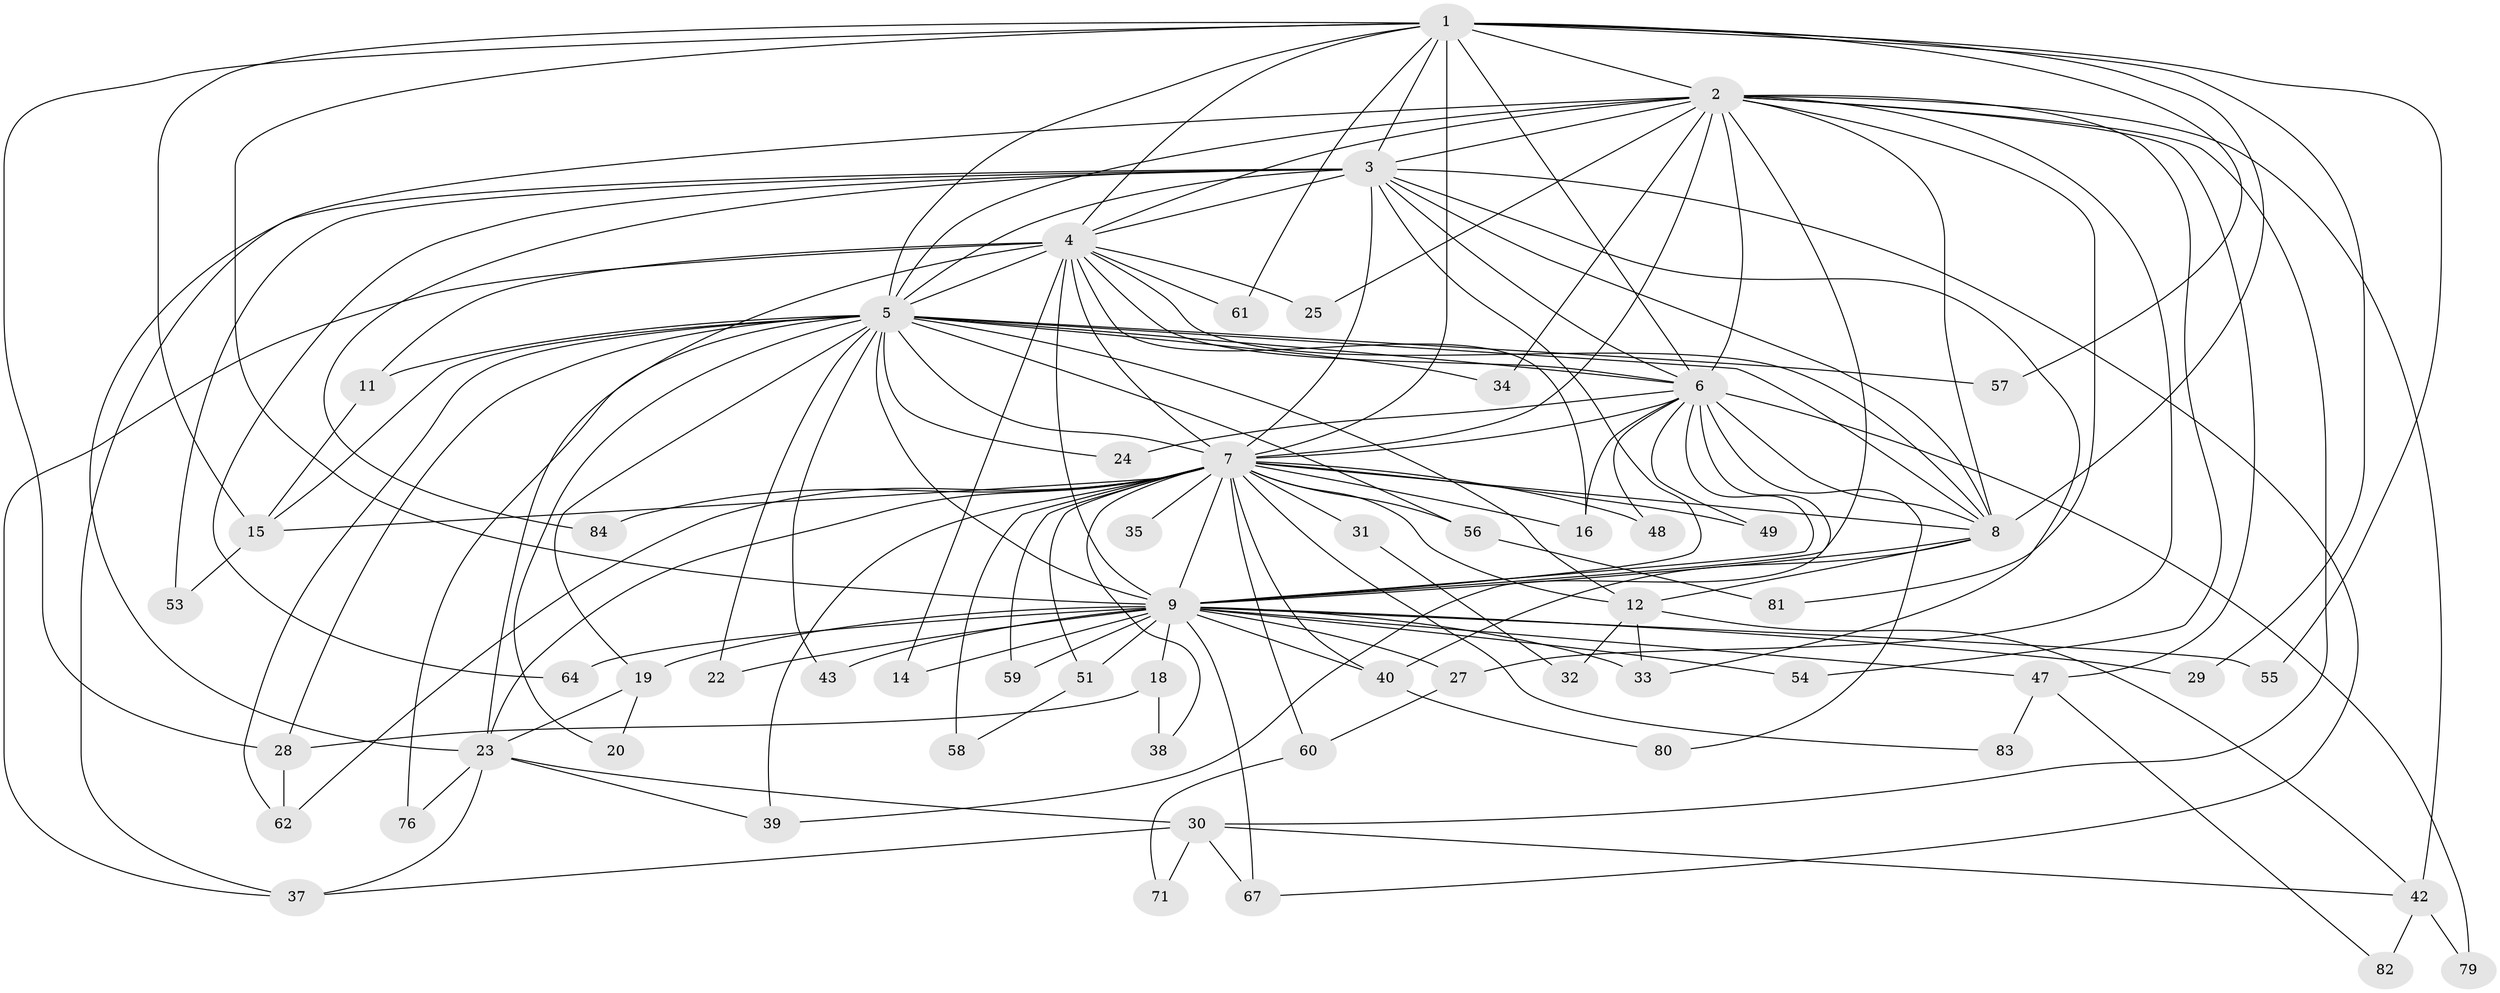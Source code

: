 // original degree distribution, {15: 0.023809523809523808, 19: 0.023809523809523808, 16: 0.011904761904761904, 17: 0.011904761904761904, 24: 0.011904761904761904, 11: 0.011904761904761904, 25: 0.011904761904761904, 26: 0.011904761904761904, 3: 0.20238095238095238, 6: 0.023809523809523808, 2: 0.5357142857142857, 5: 0.023809523809523808, 4: 0.08333333333333333, 8: 0.011904761904761904}
// Generated by graph-tools (version 1.1) at 2025/10/02/27/25 16:10:56]
// undirected, 60 vertices, 150 edges
graph export_dot {
graph [start="1"]
  node [color=gray90,style=filled];
  1 [super="+13"];
  2 [super="+72"];
  3 [super="+44"];
  4 [super="+77"];
  5 [super="+26"];
  6 [super="+45"];
  7 [super="+10"];
  8 [super="+50"];
  9 [super="+17"];
  11 [super="+21"];
  12 [super="+41"];
  14;
  15 [super="+65"];
  16;
  18 [super="+73"];
  19 [super="+70"];
  20;
  22;
  23 [super="+78"];
  24;
  25;
  27;
  28 [super="+66"];
  29;
  30 [super="+74"];
  31 [super="+36"];
  32;
  33;
  34;
  35;
  37 [super="+46"];
  38;
  39 [super="+68"];
  40 [super="+63"];
  42 [super="+52"];
  43;
  47;
  48;
  49;
  51;
  53;
  54;
  55;
  56;
  57;
  58 [super="+75"];
  59;
  60 [super="+69"];
  61;
  62;
  64;
  67;
  71;
  76;
  79;
  80;
  81;
  82;
  83;
  84;
  1 -- 2;
  1 -- 3;
  1 -- 4;
  1 -- 5;
  1 -- 6;
  1 -- 7 [weight=3];
  1 -- 8;
  1 -- 9;
  1 -- 28;
  1 -- 29;
  1 -- 55;
  1 -- 57;
  1 -- 61;
  1 -- 15;
  2 -- 3;
  2 -- 4;
  2 -- 5 [weight=2];
  2 -- 6;
  2 -- 7 [weight=2];
  2 -- 8;
  2 -- 9;
  2 -- 25;
  2 -- 27;
  2 -- 30;
  2 -- 34;
  2 -- 42;
  2 -- 47;
  2 -- 54;
  2 -- 81;
  2 -- 37;
  3 -- 4;
  3 -- 5;
  3 -- 6;
  3 -- 7 [weight=3];
  3 -- 8;
  3 -- 9;
  3 -- 23;
  3 -- 33;
  3 -- 53;
  3 -- 64;
  3 -- 67;
  3 -- 84;
  4 -- 5;
  4 -- 6;
  4 -- 7 [weight=3];
  4 -- 8;
  4 -- 9;
  4 -- 11;
  4 -- 14;
  4 -- 16;
  4 -- 25;
  4 -- 37;
  4 -- 61;
  4 -- 23;
  5 -- 6;
  5 -- 7 [weight=2];
  5 -- 8;
  5 -- 9;
  5 -- 11;
  5 -- 12;
  5 -- 15;
  5 -- 19;
  5 -- 20;
  5 -- 22;
  5 -- 24;
  5 -- 28;
  5 -- 34;
  5 -- 43;
  5 -- 56;
  5 -- 57;
  5 -- 62;
  5 -- 76;
  6 -- 7 [weight=2];
  6 -- 8;
  6 -- 9;
  6 -- 24;
  6 -- 49;
  6 -- 79;
  6 -- 80;
  6 -- 16;
  6 -- 48;
  6 -- 39;
  7 -- 8 [weight=2];
  7 -- 9 [weight=2];
  7 -- 16;
  7 -- 35 [weight=2];
  7 -- 38;
  7 -- 39;
  7 -- 48;
  7 -- 49;
  7 -- 51;
  7 -- 58 [weight=2];
  7 -- 60 [weight=2];
  7 -- 84;
  7 -- 12;
  7 -- 15;
  7 -- 83;
  7 -- 23;
  7 -- 31 [weight=2];
  7 -- 40;
  7 -- 56;
  7 -- 59;
  7 -- 62;
  8 -- 9;
  8 -- 40;
  8 -- 12;
  9 -- 14;
  9 -- 18 [weight=2];
  9 -- 19;
  9 -- 27;
  9 -- 29;
  9 -- 33;
  9 -- 43;
  9 -- 47;
  9 -- 51;
  9 -- 54;
  9 -- 55;
  9 -- 64;
  9 -- 67;
  9 -- 40;
  9 -- 59;
  9 -- 22;
  11 -- 15;
  12 -- 32;
  12 -- 42;
  12 -- 33;
  15 -- 53;
  18 -- 38;
  18 -- 28;
  19 -- 20;
  19 -- 23;
  23 -- 30;
  23 -- 37;
  23 -- 39;
  23 -- 76;
  27 -- 60;
  28 -- 62;
  30 -- 71;
  30 -- 42;
  30 -- 37;
  30 -- 67;
  31 -- 32;
  40 -- 80;
  42 -- 79;
  42 -- 82;
  47 -- 82;
  47 -- 83;
  51 -- 58;
  56 -- 81;
  60 -- 71;
}
